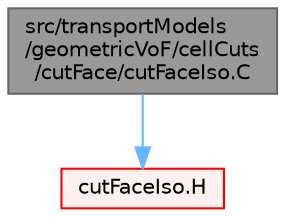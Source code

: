 digraph "src/transportModels/geometricVoF/cellCuts/cutFace/cutFaceIso.C"
{
 // LATEX_PDF_SIZE
  bgcolor="transparent";
  edge [fontname=Helvetica,fontsize=10,labelfontname=Helvetica,labelfontsize=10];
  node [fontname=Helvetica,fontsize=10,shape=box,height=0.2,width=0.4];
  Node1 [id="Node000001",label="src/transportModels\l/geometricVoF/cellCuts\l/cutFace/cutFaceIso.C",height=0.2,width=0.4,color="gray40", fillcolor="grey60", style="filled", fontcolor="black",tooltip=" "];
  Node1 -> Node2 [id="edge1_Node000001_Node000002",color="steelblue1",style="solid",tooltip=" "];
  Node2 [id="Node000002",label="cutFaceIso.H",height=0.2,width=0.4,color="red", fillcolor="#FFF0F0", style="filled",URL="$cutFaceIso_8H.html",tooltip=" "];
}
